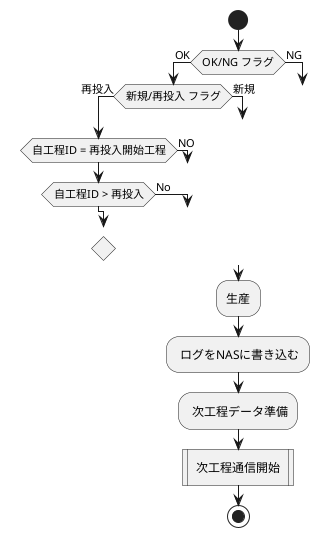 @startuml 次工程アクティビティ
!pragma useVerticalIf on
start
if (OK/NG フラグ) then (OK)
  if (新規/再投入 フラグ) then (再投入)
    if (自工程ID = 再投入開始工程) then (NO)
      goto Seisan
    else if (自工程ID > 再投入) then (No)
      goto Seisan
    else
      goto All
    endif
  else (新規)
    goto Seisan
  endif
else (NG)
  goto All
endif
label Seisan
:生産;
label All
: ログをNASに書き込む;
: 次工程データ準備;
: 次工程通信開始 |

stop
@enduml